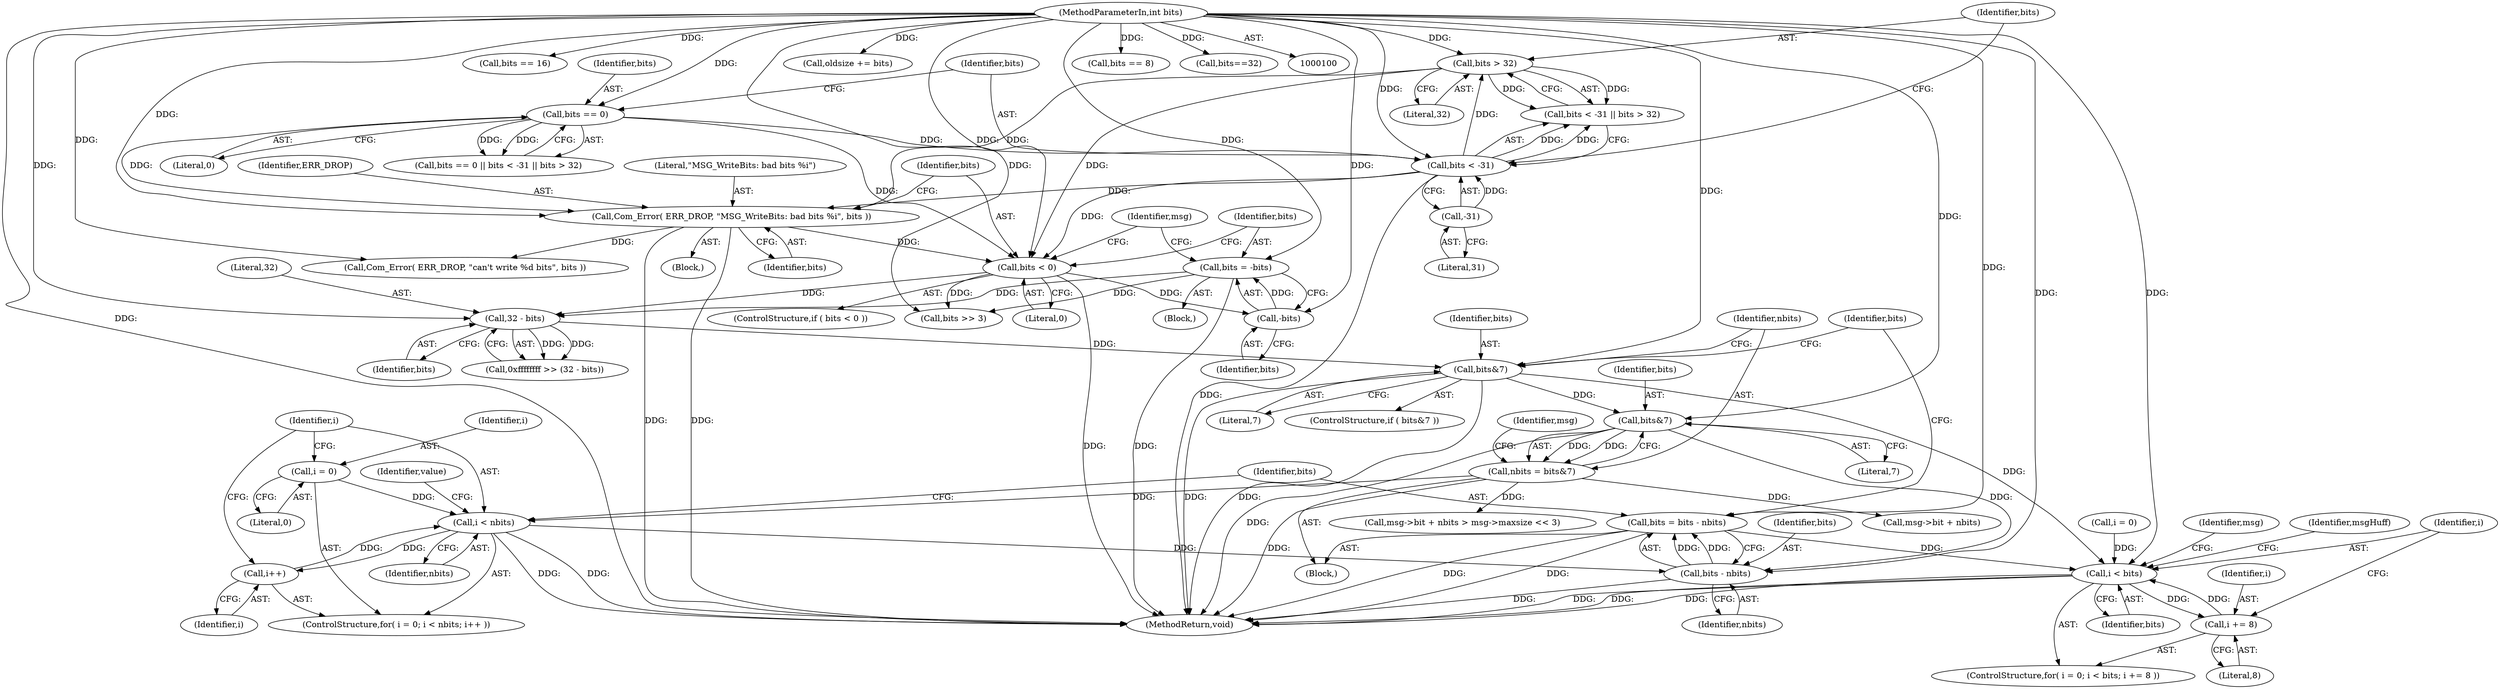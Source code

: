 digraph "0_ioq3_d2b1d124d4055c2fcbe5126863487c52fd58cca1_5@integer" {
"1000319" [label="(Call,bits = bits - nbits)"];
"1000321" [label="(Call,bits - nbits)"];
"1000271" [label="(Call,bits&7)"];
"1000264" [label="(Call,bits&7)"];
"1000260" [label="(Call,32 - bits)"];
"1000138" [label="(Call,bits = -bits)"];
"1000140" [label="(Call,-bits)"];
"1000134" [label="(Call,bits < 0)"];
"1000125" [label="(Call,bits > 32)"];
"1000121" [label="(Call,bits < -31)"];
"1000117" [label="(Call,bits == 0)"];
"1000103" [label="(MethodParameterIn,int bits)"];
"1000123" [label="(Call,-31)"];
"1000129" [label="(Call,Com_Error( ERR_DROP, \"MSG_WriteBits: bad bits %i\", bits ))"];
"1000297" [label="(Call,i < nbits)"];
"1000300" [label="(Call,i++)"];
"1000294" [label="(Call,i = 0)"];
"1000269" [label="(Call,nbits = bits&7)"];
"1000331" [label="(Call,i < bits)"];
"1000334" [label="(Call,i += 8)"];
"1000128" [label="(Block,)"];
"1000135" [label="(Identifier,bits)"];
"1000269" [label="(Call,nbits = bits&7)"];
"1000260" [label="(Call,32 - bits)"];
"1000333" [label="(Identifier,bits)"];
"1000336" [label="(Literal,8)"];
"1000138" [label="(Call,bits = -bits)"];
"1000261" [label="(Literal,32)"];
"1000321" [label="(Call,bits - nbits)"];
"1000117" [label="(Call,bits == 0)"];
"1000119" [label="(Literal,0)"];
"1000278" [label="(Identifier,msg)"];
"1000275" [label="(Call,msg->bit + nbits > msg->maxsize << 3)"];
"1000325" [label="(Identifier,bits)"];
"1000122" [label="(Identifier,bits)"];
"1000294" [label="(Call,i = 0)"];
"1000320" [label="(Identifier,bits)"];
"1000296" [label="(Literal,0)"];
"1000293" [label="(ControlStructure,for( i = 0; i < nbits; i++ ))"];
"1000328" [label="(Call,i = 0)"];
"1000301" [label="(Identifier,i)"];
"1000322" [label="(Identifier,bits)"];
"1000271" [label="(Call,bits&7)"];
"1000139" [label="(Identifier,bits)"];
"1000120" [label="(Call,bits < -31 || bits > 32)"];
"1000298" [label="(Identifier,i)"];
"1000327" [label="(ControlStructure,for( i = 0; i < bits; i += 8 ))"];
"1000270" [label="(Identifier,nbits)"];
"1000323" [label="(Identifier,nbits)"];
"1000140" [label="(Call,-bits)"];
"1000192" [label="(Call,bits == 16)"];
"1000265" [label="(Identifier,bits)"];
"1000262" [label="(Identifier,bits)"];
"1000299" [label="(Identifier,nbits)"];
"1000267" [label="(Block,)"];
"1000125" [label="(Call,bits > 32)"];
"1000334" [label="(Call,i += 8)"];
"1000131" [label="(Literal,\"MSG_WriteBits: bad bits %i\")"];
"1000305" [label="(Identifier,value)"];
"1000272" [label="(Identifier,bits)"];
"1000144" [label="(Identifier,msg)"];
"1000153" [label="(Call,bits >> 3)"];
"1000250" [label="(Call,Com_Error( ERR_DROP, \"can't write %d bits\", bits ))"];
"1000295" [label="(Identifier,i)"];
"1000116" [label="(Call,bits == 0 || bits < -31 || bits > 32)"];
"1000276" [label="(Call,msg->bit + nbits)"];
"1000335" [label="(Identifier,i)"];
"1000264" [label="(Call,bits&7)"];
"1000137" [label="(Block,)"];
"1000382" [label="(Identifier,msg)"];
"1000258" [label="(Call,0xffffffff >> (32 - bits))"];
"1000127" [label="(Literal,32)"];
"1000118" [label="(Identifier,bits)"];
"1000132" [label="(Identifier,bits)"];
"1000341" [label="(Identifier,msgHuff)"];
"1000319" [label="(Call,bits = bits - nbits)"];
"1000141" [label="(Identifier,bits)"];
"1000332" [label="(Identifier,i)"];
"1000121" [label="(Call,bits < -31)"];
"1000106" [label="(Call,oldsize += bits)"];
"1000273" [label="(Literal,7)"];
"1000266" [label="(Literal,7)"];
"1000263" [label="(ControlStructure,if ( bits&7 ))"];
"1000133" [label="(ControlStructure,if ( bits < 0 ))"];
"1000123" [label="(Call,-31)"];
"1000103" [label="(MethodParameterIn,int bits)"];
"1000136" [label="(Literal,0)"];
"1000391" [label="(MethodReturn,void)"];
"1000297" [label="(Call,i < nbits)"];
"1000129" [label="(Call,Com_Error( ERR_DROP, \"MSG_WriteBits: bad bits %i\", bits ))"];
"1000134" [label="(Call,bits < 0)"];
"1000126" [label="(Identifier,bits)"];
"1000167" [label="(Call,bits == 8)"];
"1000223" [label="(Call,bits==32)"];
"1000124" [label="(Literal,31)"];
"1000130" [label="(Identifier,ERR_DROP)"];
"1000331" [label="(Call,i < bits)"];
"1000300" [label="(Call,i++)"];
"1000319" -> "1000267"  [label="AST: "];
"1000319" -> "1000321"  [label="CFG: "];
"1000320" -> "1000319"  [label="AST: "];
"1000321" -> "1000319"  [label="AST: "];
"1000325" -> "1000319"  [label="CFG: "];
"1000319" -> "1000391"  [label="DDG: "];
"1000319" -> "1000391"  [label="DDG: "];
"1000321" -> "1000319"  [label="DDG: "];
"1000321" -> "1000319"  [label="DDG: "];
"1000103" -> "1000319"  [label="DDG: "];
"1000319" -> "1000331"  [label="DDG: "];
"1000321" -> "1000323"  [label="CFG: "];
"1000322" -> "1000321"  [label="AST: "];
"1000323" -> "1000321"  [label="AST: "];
"1000321" -> "1000391"  [label="DDG: "];
"1000271" -> "1000321"  [label="DDG: "];
"1000103" -> "1000321"  [label="DDG: "];
"1000297" -> "1000321"  [label="DDG: "];
"1000271" -> "1000269"  [label="AST: "];
"1000271" -> "1000273"  [label="CFG: "];
"1000272" -> "1000271"  [label="AST: "];
"1000273" -> "1000271"  [label="AST: "];
"1000269" -> "1000271"  [label="CFG: "];
"1000271" -> "1000391"  [label="DDG: "];
"1000271" -> "1000269"  [label="DDG: "];
"1000271" -> "1000269"  [label="DDG: "];
"1000264" -> "1000271"  [label="DDG: "];
"1000103" -> "1000271"  [label="DDG: "];
"1000264" -> "1000263"  [label="AST: "];
"1000264" -> "1000266"  [label="CFG: "];
"1000265" -> "1000264"  [label="AST: "];
"1000266" -> "1000264"  [label="AST: "];
"1000270" -> "1000264"  [label="CFG: "];
"1000325" -> "1000264"  [label="CFG: "];
"1000264" -> "1000391"  [label="DDG: "];
"1000264" -> "1000391"  [label="DDG: "];
"1000260" -> "1000264"  [label="DDG: "];
"1000103" -> "1000264"  [label="DDG: "];
"1000264" -> "1000331"  [label="DDG: "];
"1000260" -> "1000258"  [label="AST: "];
"1000260" -> "1000262"  [label="CFG: "];
"1000261" -> "1000260"  [label="AST: "];
"1000262" -> "1000260"  [label="AST: "];
"1000258" -> "1000260"  [label="CFG: "];
"1000260" -> "1000258"  [label="DDG: "];
"1000260" -> "1000258"  [label="DDG: "];
"1000138" -> "1000260"  [label="DDG: "];
"1000134" -> "1000260"  [label="DDG: "];
"1000103" -> "1000260"  [label="DDG: "];
"1000138" -> "1000137"  [label="AST: "];
"1000138" -> "1000140"  [label="CFG: "];
"1000139" -> "1000138"  [label="AST: "];
"1000140" -> "1000138"  [label="AST: "];
"1000144" -> "1000138"  [label="CFG: "];
"1000138" -> "1000391"  [label="DDG: "];
"1000140" -> "1000138"  [label="DDG: "];
"1000103" -> "1000138"  [label="DDG: "];
"1000138" -> "1000153"  [label="DDG: "];
"1000140" -> "1000141"  [label="CFG: "];
"1000141" -> "1000140"  [label="AST: "];
"1000134" -> "1000140"  [label="DDG: "];
"1000103" -> "1000140"  [label="DDG: "];
"1000134" -> "1000133"  [label="AST: "];
"1000134" -> "1000136"  [label="CFG: "];
"1000135" -> "1000134"  [label="AST: "];
"1000136" -> "1000134"  [label="AST: "];
"1000139" -> "1000134"  [label="CFG: "];
"1000144" -> "1000134"  [label="CFG: "];
"1000134" -> "1000391"  [label="DDG: "];
"1000125" -> "1000134"  [label="DDG: "];
"1000129" -> "1000134"  [label="DDG: "];
"1000117" -> "1000134"  [label="DDG: "];
"1000121" -> "1000134"  [label="DDG: "];
"1000103" -> "1000134"  [label="DDG: "];
"1000134" -> "1000153"  [label="DDG: "];
"1000125" -> "1000120"  [label="AST: "];
"1000125" -> "1000127"  [label="CFG: "];
"1000126" -> "1000125"  [label="AST: "];
"1000127" -> "1000125"  [label="AST: "];
"1000120" -> "1000125"  [label="CFG: "];
"1000125" -> "1000120"  [label="DDG: "];
"1000125" -> "1000120"  [label="DDG: "];
"1000121" -> "1000125"  [label="DDG: "];
"1000103" -> "1000125"  [label="DDG: "];
"1000125" -> "1000129"  [label="DDG: "];
"1000121" -> "1000120"  [label="AST: "];
"1000121" -> "1000123"  [label="CFG: "];
"1000122" -> "1000121"  [label="AST: "];
"1000123" -> "1000121"  [label="AST: "];
"1000126" -> "1000121"  [label="CFG: "];
"1000120" -> "1000121"  [label="CFG: "];
"1000121" -> "1000391"  [label="DDG: "];
"1000121" -> "1000120"  [label="DDG: "];
"1000121" -> "1000120"  [label="DDG: "];
"1000117" -> "1000121"  [label="DDG: "];
"1000103" -> "1000121"  [label="DDG: "];
"1000123" -> "1000121"  [label="DDG: "];
"1000121" -> "1000129"  [label="DDG: "];
"1000117" -> "1000116"  [label="AST: "];
"1000117" -> "1000119"  [label="CFG: "];
"1000118" -> "1000117"  [label="AST: "];
"1000119" -> "1000117"  [label="AST: "];
"1000122" -> "1000117"  [label="CFG: "];
"1000116" -> "1000117"  [label="CFG: "];
"1000117" -> "1000116"  [label="DDG: "];
"1000117" -> "1000116"  [label="DDG: "];
"1000103" -> "1000117"  [label="DDG: "];
"1000117" -> "1000129"  [label="DDG: "];
"1000103" -> "1000100"  [label="AST: "];
"1000103" -> "1000391"  [label="DDG: "];
"1000103" -> "1000106"  [label="DDG: "];
"1000103" -> "1000129"  [label="DDG: "];
"1000103" -> "1000153"  [label="DDG: "];
"1000103" -> "1000167"  [label="DDG: "];
"1000103" -> "1000192"  [label="DDG: "];
"1000103" -> "1000223"  [label="DDG: "];
"1000103" -> "1000250"  [label="DDG: "];
"1000103" -> "1000331"  [label="DDG: "];
"1000123" -> "1000124"  [label="CFG: "];
"1000124" -> "1000123"  [label="AST: "];
"1000129" -> "1000128"  [label="AST: "];
"1000129" -> "1000132"  [label="CFG: "];
"1000130" -> "1000129"  [label="AST: "];
"1000131" -> "1000129"  [label="AST: "];
"1000132" -> "1000129"  [label="AST: "];
"1000135" -> "1000129"  [label="CFG: "];
"1000129" -> "1000391"  [label="DDG: "];
"1000129" -> "1000391"  [label="DDG: "];
"1000129" -> "1000250"  [label="DDG: "];
"1000297" -> "1000293"  [label="AST: "];
"1000297" -> "1000299"  [label="CFG: "];
"1000298" -> "1000297"  [label="AST: "];
"1000299" -> "1000297"  [label="AST: "];
"1000305" -> "1000297"  [label="CFG: "];
"1000320" -> "1000297"  [label="CFG: "];
"1000297" -> "1000391"  [label="DDG: "];
"1000297" -> "1000391"  [label="DDG: "];
"1000300" -> "1000297"  [label="DDG: "];
"1000294" -> "1000297"  [label="DDG: "];
"1000269" -> "1000297"  [label="DDG: "];
"1000297" -> "1000300"  [label="DDG: "];
"1000300" -> "1000293"  [label="AST: "];
"1000300" -> "1000301"  [label="CFG: "];
"1000301" -> "1000300"  [label="AST: "];
"1000298" -> "1000300"  [label="CFG: "];
"1000294" -> "1000293"  [label="AST: "];
"1000294" -> "1000296"  [label="CFG: "];
"1000295" -> "1000294"  [label="AST: "];
"1000296" -> "1000294"  [label="AST: "];
"1000298" -> "1000294"  [label="CFG: "];
"1000269" -> "1000267"  [label="AST: "];
"1000270" -> "1000269"  [label="AST: "];
"1000278" -> "1000269"  [label="CFG: "];
"1000269" -> "1000391"  [label="DDG: "];
"1000269" -> "1000275"  [label="DDG: "];
"1000269" -> "1000276"  [label="DDG: "];
"1000331" -> "1000327"  [label="AST: "];
"1000331" -> "1000333"  [label="CFG: "];
"1000332" -> "1000331"  [label="AST: "];
"1000333" -> "1000331"  [label="AST: "];
"1000341" -> "1000331"  [label="CFG: "];
"1000382" -> "1000331"  [label="CFG: "];
"1000331" -> "1000391"  [label="DDG: "];
"1000331" -> "1000391"  [label="DDG: "];
"1000331" -> "1000391"  [label="DDG: "];
"1000328" -> "1000331"  [label="DDG: "];
"1000334" -> "1000331"  [label="DDG: "];
"1000331" -> "1000334"  [label="DDG: "];
"1000334" -> "1000327"  [label="AST: "];
"1000334" -> "1000336"  [label="CFG: "];
"1000335" -> "1000334"  [label="AST: "];
"1000336" -> "1000334"  [label="AST: "];
"1000332" -> "1000334"  [label="CFG: "];
}
